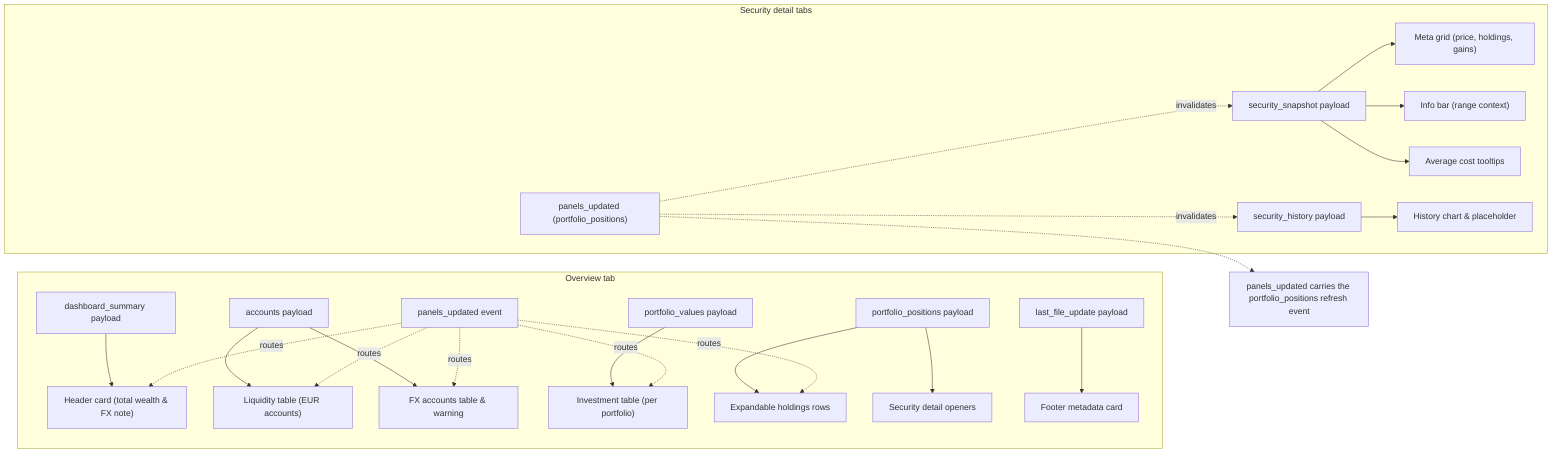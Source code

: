 ---
id: 42839b89-6c94-40be-8a54-e17296222dfa
---
flowchart LR
  subgraph OverviewTab["Overview tab"]
    DashboardSummary["dashboard_summary payload"]
    Accounts["accounts payload"]
    PortfolioValues["portfolio_values payload"]
    PortfolioPositions["portfolio_positions payload"]
    LastFileUpdate["last_file_update payload"]
    PanelsUpdated["panels_updated event"]

    DashboardSummary --> HeaderCard["Header card (total wealth & FX note)"]
    Accounts --> EurTable["Liquidity table (EUR accounts)"]
    Accounts --> FxTable["FX accounts table & warning"]
    PortfolioValues --> PortfolioTable["Investment table (per portfolio)"]
    PortfolioPositions --> ExpandableRows["Expandable holdings rows"]
    PortfolioPositions --> DetailLaunchers["Security detail openers"]
    LastFileUpdate --> FooterCard["Footer metadata card"]

    PanelsUpdated -.routes.-> HeaderCard
    PanelsUpdated -.routes.-> EurTable
    PanelsUpdated -.routes.-> FxTable
    PanelsUpdated -.routes.-> PortfolioTable
    PanelsUpdated -.routes.-> ExpandableRows
  end

  subgraph SecurityTab["Security detail tabs"]
    SecuritySnapshot["security_snapshot payload"]
    SecurityHistory["security_history payload"]
    PanelsUpdatedDetail["panels_updated (portfolio_positions)"]

    SecuritySnapshot --> DetailHeader["Meta grid (price, holdings, gains)"]
    SecuritySnapshot --> DetailInfoBar["Info bar (range context)"]
    SecuritySnapshot --> AverageTooltips["Average cost tooltips"]
    SecurityHistory --> HistoryChart["History chart & placeholder"]

    PanelsUpdatedDetail -.invalidates.-> SecuritySnapshot
    PanelsUpdatedDetail -.invalidates.-> SecurityHistory
  end

  PanelsUpdatedDetailNote["panels_updated carries the portfolio_positions refresh event"]
  PanelsUpdatedDetail -.-> PanelsUpdatedDetailNote